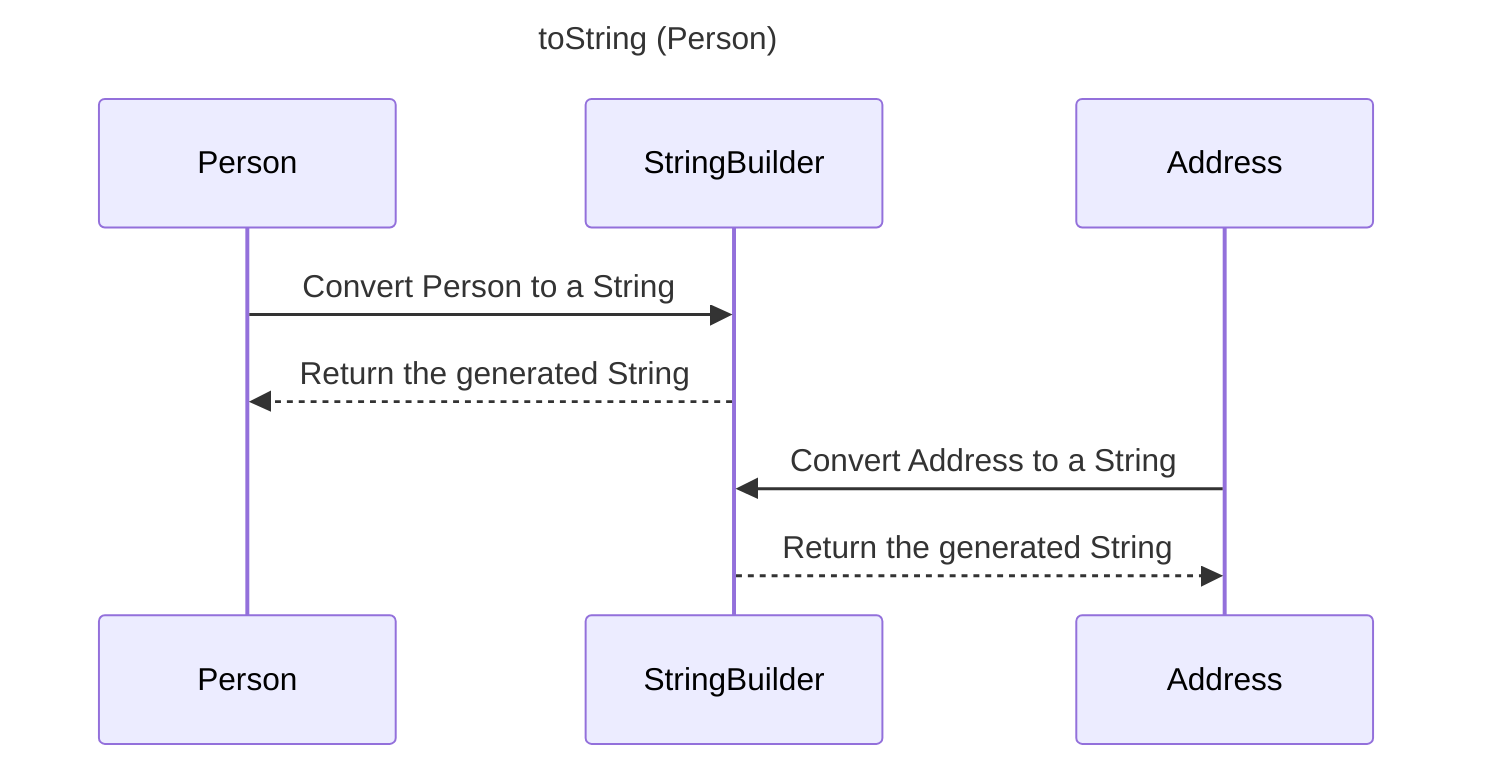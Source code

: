 ---
title: toString (Person)
---

sequenceDiagram
    participant Person
    participant StringBuilder
    participant Address
  
    Person ->> StringBuilder: Convert Person to a String
    StringBuilder -->> Person: Return the generated String
    Address ->> StringBuilder: Convert Address to a String
    StringBuilder -->> Address: Return the generated String
